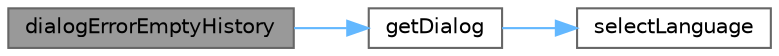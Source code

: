 digraph "dialogErrorEmptyHistory"
{
 // LATEX_PDF_SIZE
  bgcolor="transparent";
  edge [fontname=Helvetica,fontsize=10,labelfontname=Helvetica,labelfontsize=10];
  node [fontname=Helvetica,fontsize=10,shape=box,height=0.2,width=0.4];
  rankdir="LR";
  Node1 [label="dialogErrorEmptyHistory",height=0.2,width=0.4,color="gray40", fillcolor="grey60", style="filled", fontcolor="black",tooltip="Функция получения текста ошибки отсутствия истории запросов"];
  Node1 -> Node2 [color="steelblue1",style="solid"];
  Node2 [label="getDialog",height=0.2,width=0.4,color="grey40", fillcolor="white", style="filled",URL="$dialogs_8h.html#aa61017178f7b6622a86a4889335ff700",tooltip="Функция получения диалога"];
  Node2 -> Node3 [color="steelblue1",style="solid"];
  Node3 [label="selectLanguage",height=0.2,width=0.4,color="grey40", fillcolor="white", style="filled",URL="$dialogs_8h.html#aceddf3376fac8a9ad9c1e7f72be6d818",tooltip="Функция получения диалога"];
}
